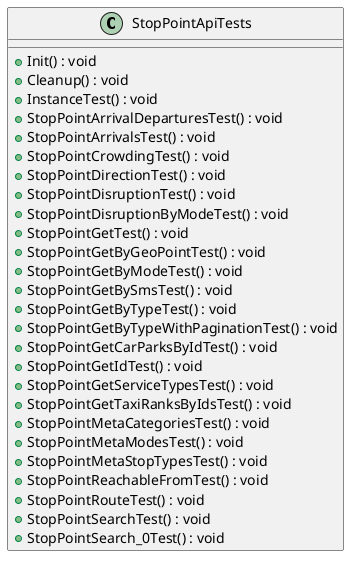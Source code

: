 @startuml
class StopPointApiTests {
    + Init() : void
    + Cleanup() : void
    + InstanceTest() : void
    + StopPointArrivalDeparturesTest() : void
    + StopPointArrivalsTest() : void
    + StopPointCrowdingTest() : void
    + StopPointDirectionTest() : void
    + StopPointDisruptionTest() : void
    + StopPointDisruptionByModeTest() : void
    + StopPointGetTest() : void
    + StopPointGetByGeoPointTest() : void
    + StopPointGetByModeTest() : void
    + StopPointGetBySmsTest() : void
    + StopPointGetByTypeTest() : void
    + StopPointGetByTypeWithPaginationTest() : void
    + StopPointGetCarParksByIdTest() : void
    + StopPointGetIdTest() : void
    + StopPointGetServiceTypesTest() : void
    + StopPointGetTaxiRanksByIdsTest() : void
    + StopPointMetaCategoriesTest() : void
    + StopPointMetaModesTest() : void
    + StopPointMetaStopTypesTest() : void
    + StopPointReachableFromTest() : void
    + StopPointRouteTest() : void
    + StopPointSearchTest() : void
    + StopPointSearch_0Test() : void
}
@enduml
